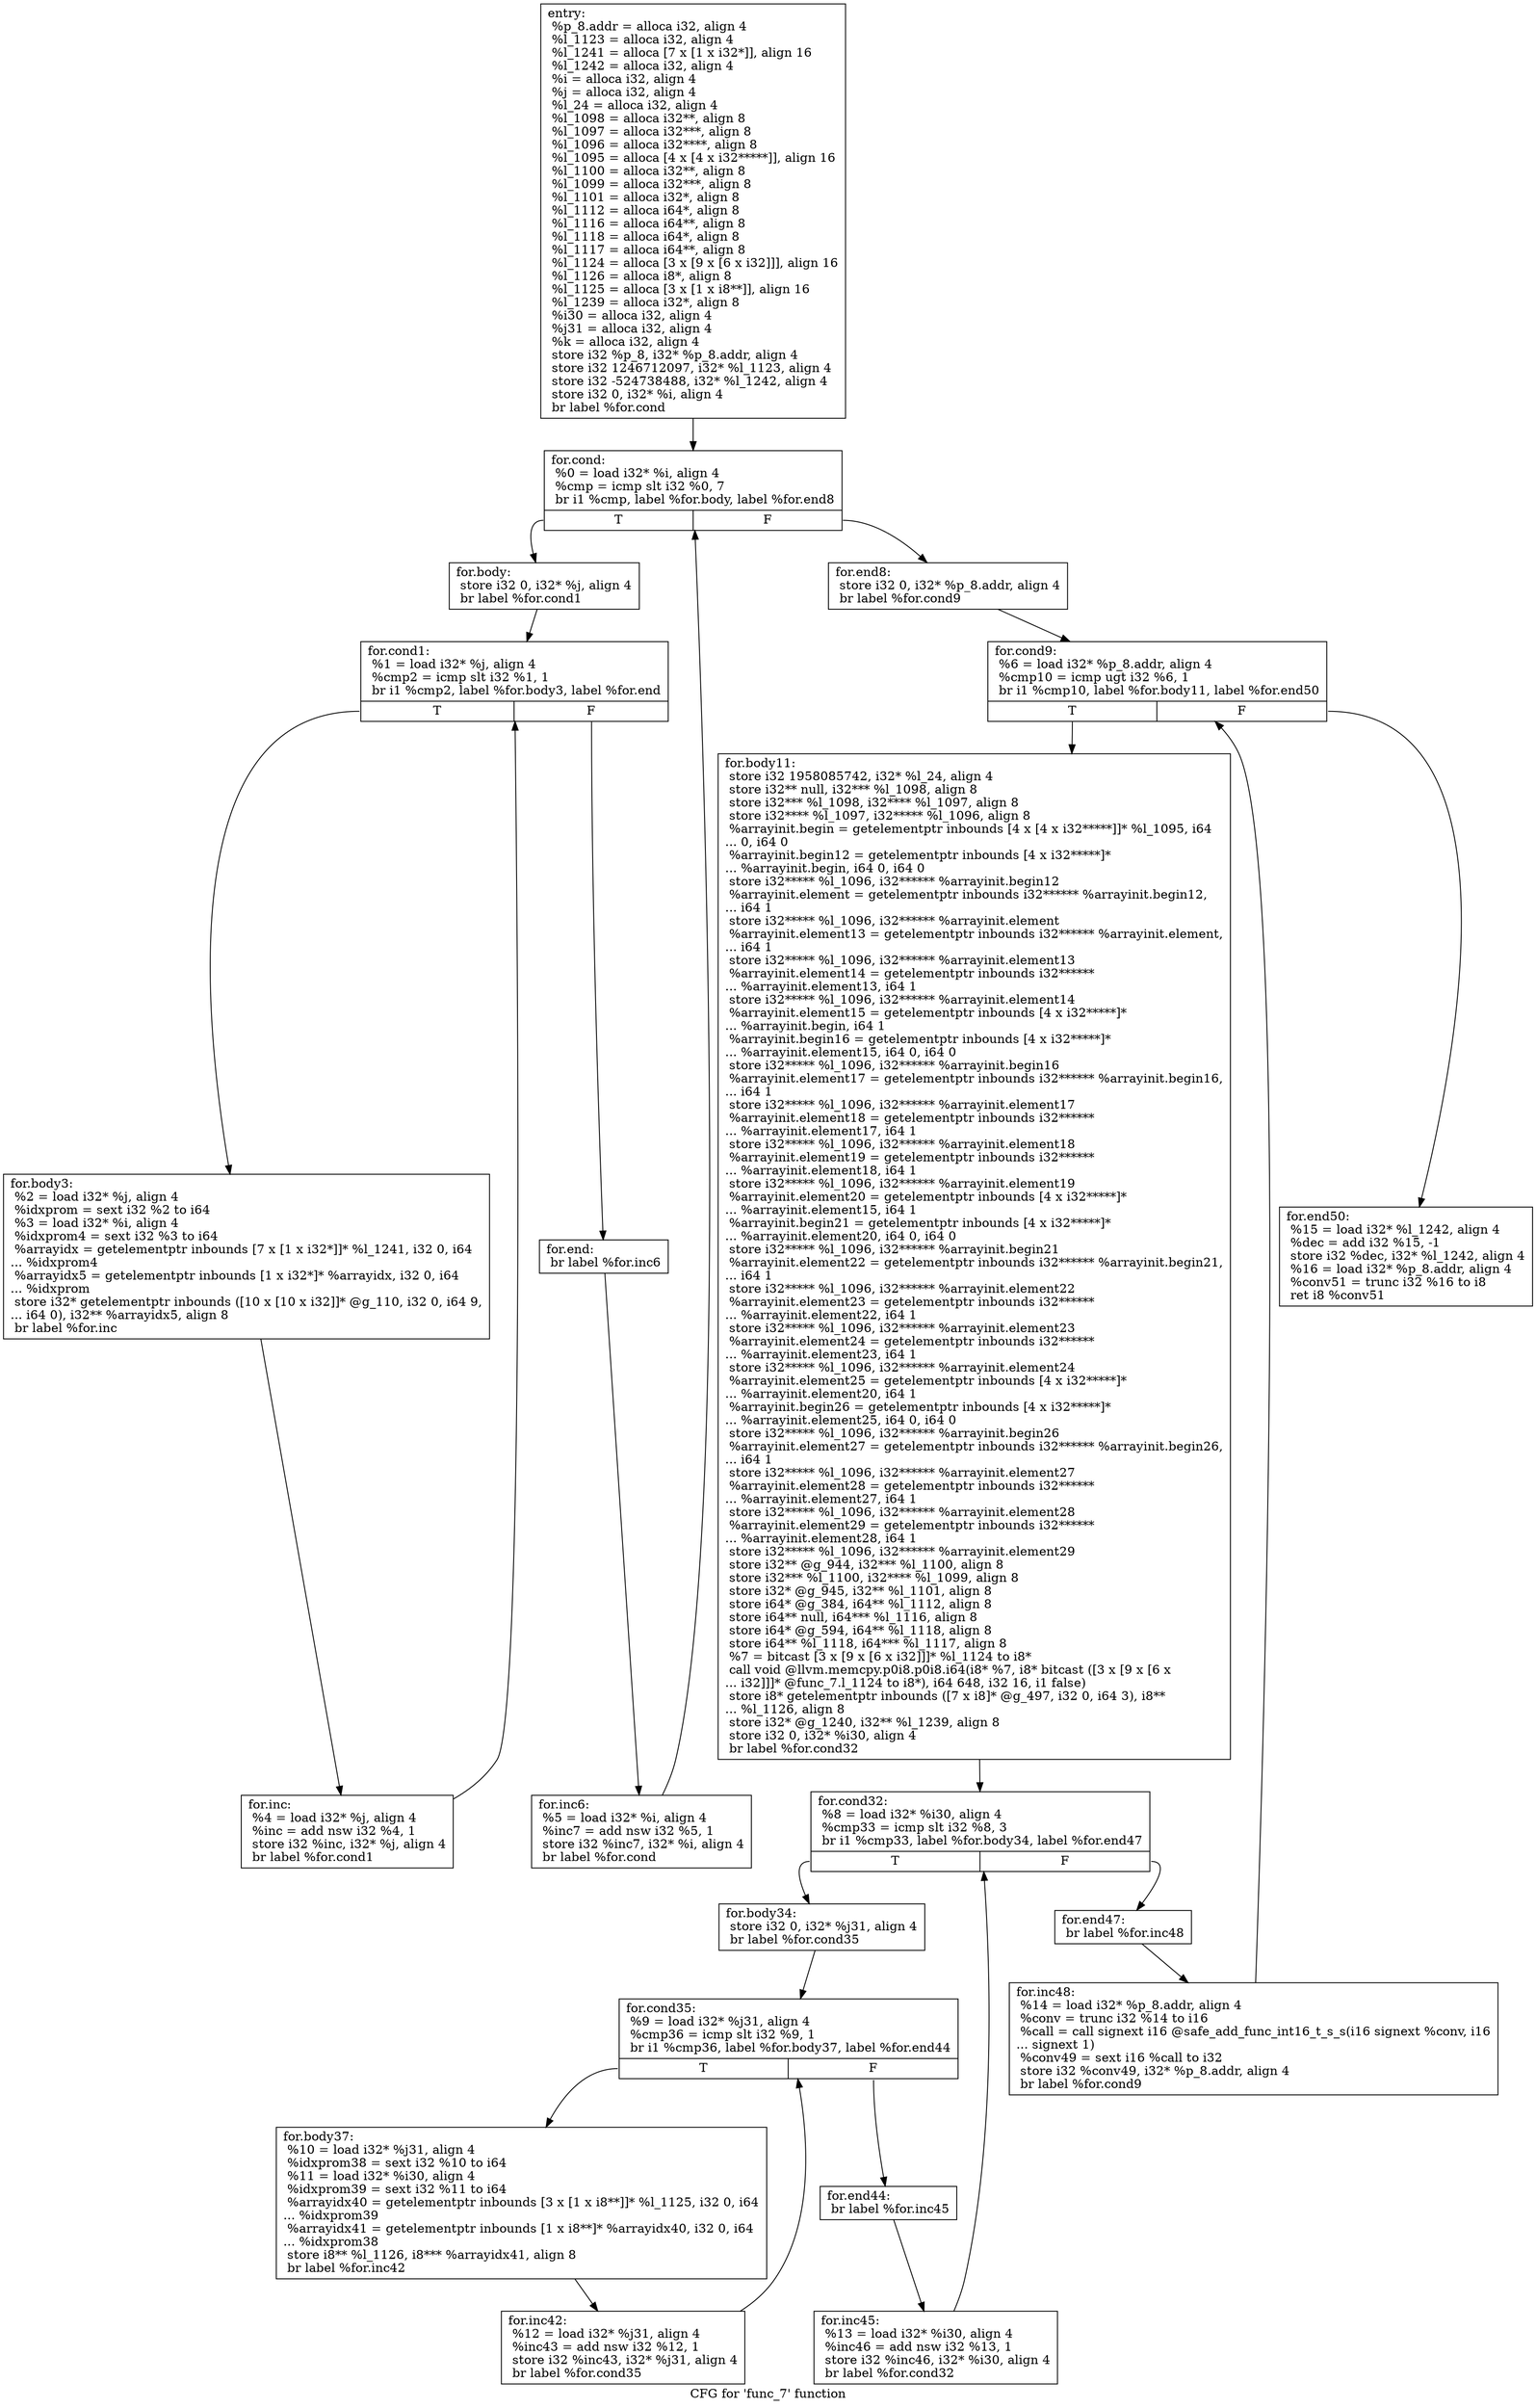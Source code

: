 digraph "CFG for 'func_7' function" {
	label="CFG for 'func_7' function";

	Node0xb2dd9d8 [shape=record,label="{entry:\l  %p_8.addr = alloca i32, align 4\l  %l_1123 = alloca i32, align 4\l  %l_1241 = alloca [7 x [1 x i32*]], align 16\l  %l_1242 = alloca i32, align 4\l  %i = alloca i32, align 4\l  %j = alloca i32, align 4\l  %l_24 = alloca i32, align 4\l  %l_1098 = alloca i32**, align 8\l  %l_1097 = alloca i32***, align 8\l  %l_1096 = alloca i32****, align 8\l  %l_1095 = alloca [4 x [4 x i32*****]], align 16\l  %l_1100 = alloca i32**, align 8\l  %l_1099 = alloca i32***, align 8\l  %l_1101 = alloca i32*, align 8\l  %l_1112 = alloca i64*, align 8\l  %l_1116 = alloca i64**, align 8\l  %l_1118 = alloca i64*, align 8\l  %l_1117 = alloca i64**, align 8\l  %l_1124 = alloca [3 x [9 x [6 x i32]]], align 16\l  %l_1126 = alloca i8*, align 8\l  %l_1125 = alloca [3 x [1 x i8**]], align 16\l  %l_1239 = alloca i32*, align 8\l  %i30 = alloca i32, align 4\l  %j31 = alloca i32, align 4\l  %k = alloca i32, align 4\l  store i32 %p_8, i32* %p_8.addr, align 4\l  store i32 1246712097, i32* %l_1123, align 4\l  store i32 -524738488, i32* %l_1242, align 4\l  store i32 0, i32* %i, align 4\l  br label %for.cond\l}"];
	Node0xb2dd9d8 -> Node0xb2dda08;
	Node0xb2dda08 [shape=record,label="{for.cond:                                         \l  %0 = load i32* %i, align 4\l  %cmp = icmp slt i32 %0, 7\l  br i1 %cmp, label %for.body, label %for.end8\l|{<s0>T|<s1>F}}"];
	Node0xb2dda08:s0 -> Node0xb2dda38;
	Node0xb2dda08:s1 -> Node0xb2ddb58;
	Node0xb2dda38 [shape=record,label="{for.body:                                         \l  store i32 0, i32* %j, align 4\l  br label %for.cond1\l}"];
	Node0xb2dda38 -> Node0xb2dda68;
	Node0xb2dda68 [shape=record,label="{for.cond1:                                        \l  %1 = load i32* %j, align 4\l  %cmp2 = icmp slt i32 %1, 1\l  br i1 %cmp2, label %for.body3, label %for.end\l|{<s0>T|<s1>F}}"];
	Node0xb2dda68:s0 -> Node0xb2dda98;
	Node0xb2dda68:s1 -> Node0xb2ddaf8;
	Node0xb2dda98 [shape=record,label="{for.body3:                                        \l  %2 = load i32* %j, align 4\l  %idxprom = sext i32 %2 to i64\l  %3 = load i32* %i, align 4\l  %idxprom4 = sext i32 %3 to i64\l  %arrayidx = getelementptr inbounds [7 x [1 x i32*]]* %l_1241, i32 0, i64\l... %idxprom4\l  %arrayidx5 = getelementptr inbounds [1 x i32*]* %arrayidx, i32 0, i64\l... %idxprom\l  store i32* getelementptr inbounds ([10 x [10 x i32]]* @g_110, i32 0, i64 9,\l... i64 0), i32** %arrayidx5, align 8\l  br label %for.inc\l}"];
	Node0xb2dda98 -> Node0xb2ddac8;
	Node0xb2ddac8 [shape=record,label="{for.inc:                                          \l  %4 = load i32* %j, align 4\l  %inc = add nsw i32 %4, 1\l  store i32 %inc, i32* %j, align 4\l  br label %for.cond1\l}"];
	Node0xb2ddac8 -> Node0xb2dda68;
	Node0xb2ddaf8 [shape=record,label="{for.end:                                          \l  br label %for.inc6\l}"];
	Node0xb2ddaf8 -> Node0xb2ddb28;
	Node0xb2ddb28 [shape=record,label="{for.inc6:                                         \l  %5 = load i32* %i, align 4\l  %inc7 = add nsw i32 %5, 1\l  store i32 %inc7, i32* %i, align 4\l  br label %for.cond\l}"];
	Node0xb2ddb28 -> Node0xb2dda08;
	Node0xb2ddb58 [shape=record,label="{for.end8:                                         \l  store i32 0, i32* %p_8.addr, align 4\l  br label %for.cond9\l}"];
	Node0xb2ddb58 -> Node0xb2ddb88;
	Node0xb2ddb88 [shape=record,label="{for.cond9:                                        \l  %6 = load i32* %p_8.addr, align 4\l  %cmp10 = icmp ugt i32 %6, 1\l  br i1 %cmp10, label %for.body11, label %for.end50\l|{<s0>T|<s1>F}}"];
	Node0xb2ddb88:s0 -> Node0xb2ddbb8;
	Node0xb2ddb88:s1 -> Node0xb2ddd98;
	Node0xb2ddbb8 [shape=record,label="{for.body11:                                       \l  store i32 1958085742, i32* %l_24, align 4\l  store i32** null, i32*** %l_1098, align 8\l  store i32*** %l_1098, i32**** %l_1097, align 8\l  store i32**** %l_1097, i32***** %l_1096, align 8\l  %arrayinit.begin = getelementptr inbounds [4 x [4 x i32*****]]* %l_1095, i64\l... 0, i64 0\l  %arrayinit.begin12 = getelementptr inbounds [4 x i32*****]*\l... %arrayinit.begin, i64 0, i64 0\l  store i32***** %l_1096, i32****** %arrayinit.begin12\l  %arrayinit.element = getelementptr inbounds i32****** %arrayinit.begin12,\l... i64 1\l  store i32***** %l_1096, i32****** %arrayinit.element\l  %arrayinit.element13 = getelementptr inbounds i32****** %arrayinit.element,\l... i64 1\l  store i32***** %l_1096, i32****** %arrayinit.element13\l  %arrayinit.element14 = getelementptr inbounds i32******\l... %arrayinit.element13, i64 1\l  store i32***** %l_1096, i32****** %arrayinit.element14\l  %arrayinit.element15 = getelementptr inbounds [4 x i32*****]*\l... %arrayinit.begin, i64 1\l  %arrayinit.begin16 = getelementptr inbounds [4 x i32*****]*\l... %arrayinit.element15, i64 0, i64 0\l  store i32***** %l_1096, i32****** %arrayinit.begin16\l  %arrayinit.element17 = getelementptr inbounds i32****** %arrayinit.begin16,\l... i64 1\l  store i32***** %l_1096, i32****** %arrayinit.element17\l  %arrayinit.element18 = getelementptr inbounds i32******\l... %arrayinit.element17, i64 1\l  store i32***** %l_1096, i32****** %arrayinit.element18\l  %arrayinit.element19 = getelementptr inbounds i32******\l... %arrayinit.element18, i64 1\l  store i32***** %l_1096, i32****** %arrayinit.element19\l  %arrayinit.element20 = getelementptr inbounds [4 x i32*****]*\l... %arrayinit.element15, i64 1\l  %arrayinit.begin21 = getelementptr inbounds [4 x i32*****]*\l... %arrayinit.element20, i64 0, i64 0\l  store i32***** %l_1096, i32****** %arrayinit.begin21\l  %arrayinit.element22 = getelementptr inbounds i32****** %arrayinit.begin21,\l... i64 1\l  store i32***** %l_1096, i32****** %arrayinit.element22\l  %arrayinit.element23 = getelementptr inbounds i32******\l... %arrayinit.element22, i64 1\l  store i32***** %l_1096, i32****** %arrayinit.element23\l  %arrayinit.element24 = getelementptr inbounds i32******\l... %arrayinit.element23, i64 1\l  store i32***** %l_1096, i32****** %arrayinit.element24\l  %arrayinit.element25 = getelementptr inbounds [4 x i32*****]*\l... %arrayinit.element20, i64 1\l  %arrayinit.begin26 = getelementptr inbounds [4 x i32*****]*\l... %arrayinit.element25, i64 0, i64 0\l  store i32***** %l_1096, i32****** %arrayinit.begin26\l  %arrayinit.element27 = getelementptr inbounds i32****** %arrayinit.begin26,\l... i64 1\l  store i32***** %l_1096, i32****** %arrayinit.element27\l  %arrayinit.element28 = getelementptr inbounds i32******\l... %arrayinit.element27, i64 1\l  store i32***** %l_1096, i32****** %arrayinit.element28\l  %arrayinit.element29 = getelementptr inbounds i32******\l... %arrayinit.element28, i64 1\l  store i32***** %l_1096, i32****** %arrayinit.element29\l  store i32** @g_944, i32*** %l_1100, align 8\l  store i32*** %l_1100, i32**** %l_1099, align 8\l  store i32* @g_945, i32** %l_1101, align 8\l  store i64* @g_384, i64** %l_1112, align 8\l  store i64** null, i64*** %l_1116, align 8\l  store i64* @g_594, i64** %l_1118, align 8\l  store i64** %l_1118, i64*** %l_1117, align 8\l  %7 = bitcast [3 x [9 x [6 x i32]]]* %l_1124 to i8*\l  call void @llvm.memcpy.p0i8.p0i8.i64(i8* %7, i8* bitcast ([3 x [9 x [6 x\l... i32]]]* @func_7.l_1124 to i8*), i64 648, i32 16, i1 false)\l  store i8* getelementptr inbounds ([7 x i8]* @g_497, i32 0, i64 3), i8**\l... %l_1126, align 8\l  store i32* @g_1240, i32** %l_1239, align 8\l  store i32 0, i32* %i30, align 4\l  br label %for.cond32\l}"];
	Node0xb2ddbb8 -> Node0xb2ddbe8;
	Node0xb2ddbe8 [shape=record,label="{for.cond32:                                       \l  %8 = load i32* %i30, align 4\l  %cmp33 = icmp slt i32 %8, 3\l  br i1 %cmp33, label %for.body34, label %for.end47\l|{<s0>T|<s1>F}}"];
	Node0xb2ddbe8:s0 -> Node0xb2ddc18;
	Node0xb2ddbe8:s1 -> Node0xb2ddd38;
	Node0xb2ddc18 [shape=record,label="{for.body34:                                       \l  store i32 0, i32* %j31, align 4\l  br label %for.cond35\l}"];
	Node0xb2ddc18 -> Node0xb2ddc48;
	Node0xb2ddc48 [shape=record,label="{for.cond35:                                       \l  %9 = load i32* %j31, align 4\l  %cmp36 = icmp slt i32 %9, 1\l  br i1 %cmp36, label %for.body37, label %for.end44\l|{<s0>T|<s1>F}}"];
	Node0xb2ddc48:s0 -> Node0xb2ddc78;
	Node0xb2ddc48:s1 -> Node0xb2ddcd8;
	Node0xb2ddc78 [shape=record,label="{for.body37:                                       \l  %10 = load i32* %j31, align 4\l  %idxprom38 = sext i32 %10 to i64\l  %11 = load i32* %i30, align 4\l  %idxprom39 = sext i32 %11 to i64\l  %arrayidx40 = getelementptr inbounds [3 x [1 x i8**]]* %l_1125, i32 0, i64\l... %idxprom39\l  %arrayidx41 = getelementptr inbounds [1 x i8**]* %arrayidx40, i32 0, i64\l... %idxprom38\l  store i8** %l_1126, i8*** %arrayidx41, align 8\l  br label %for.inc42\l}"];
	Node0xb2ddc78 -> Node0xb2ddca8;
	Node0xb2ddca8 [shape=record,label="{for.inc42:                                        \l  %12 = load i32* %j31, align 4\l  %inc43 = add nsw i32 %12, 1\l  store i32 %inc43, i32* %j31, align 4\l  br label %for.cond35\l}"];
	Node0xb2ddca8 -> Node0xb2ddc48;
	Node0xb2ddcd8 [shape=record,label="{for.end44:                                        \l  br label %for.inc45\l}"];
	Node0xb2ddcd8 -> Node0xb2ddd08;
	Node0xb2ddd08 [shape=record,label="{for.inc45:                                        \l  %13 = load i32* %i30, align 4\l  %inc46 = add nsw i32 %13, 1\l  store i32 %inc46, i32* %i30, align 4\l  br label %for.cond32\l}"];
	Node0xb2ddd08 -> Node0xb2ddbe8;
	Node0xb2ddd38 [shape=record,label="{for.end47:                                        \l  br label %for.inc48\l}"];
	Node0xb2ddd38 -> Node0xb2ddd68;
	Node0xb2ddd68 [shape=record,label="{for.inc48:                                        \l  %14 = load i32* %p_8.addr, align 4\l  %conv = trunc i32 %14 to i16\l  %call = call signext i16 @safe_add_func_int16_t_s_s(i16 signext %conv, i16\l... signext 1)\l  %conv49 = sext i16 %call to i32\l  store i32 %conv49, i32* %p_8.addr, align 4\l  br label %for.cond9\l}"];
	Node0xb2ddd68 -> Node0xb2ddb88;
	Node0xb2ddd98 [shape=record,label="{for.end50:                                        \l  %15 = load i32* %l_1242, align 4\l  %dec = add i32 %15, -1\l  store i32 %dec, i32* %l_1242, align 4\l  %16 = load i32* %p_8.addr, align 4\l  %conv51 = trunc i32 %16 to i8\l  ret i8 %conv51\l}"];
}
